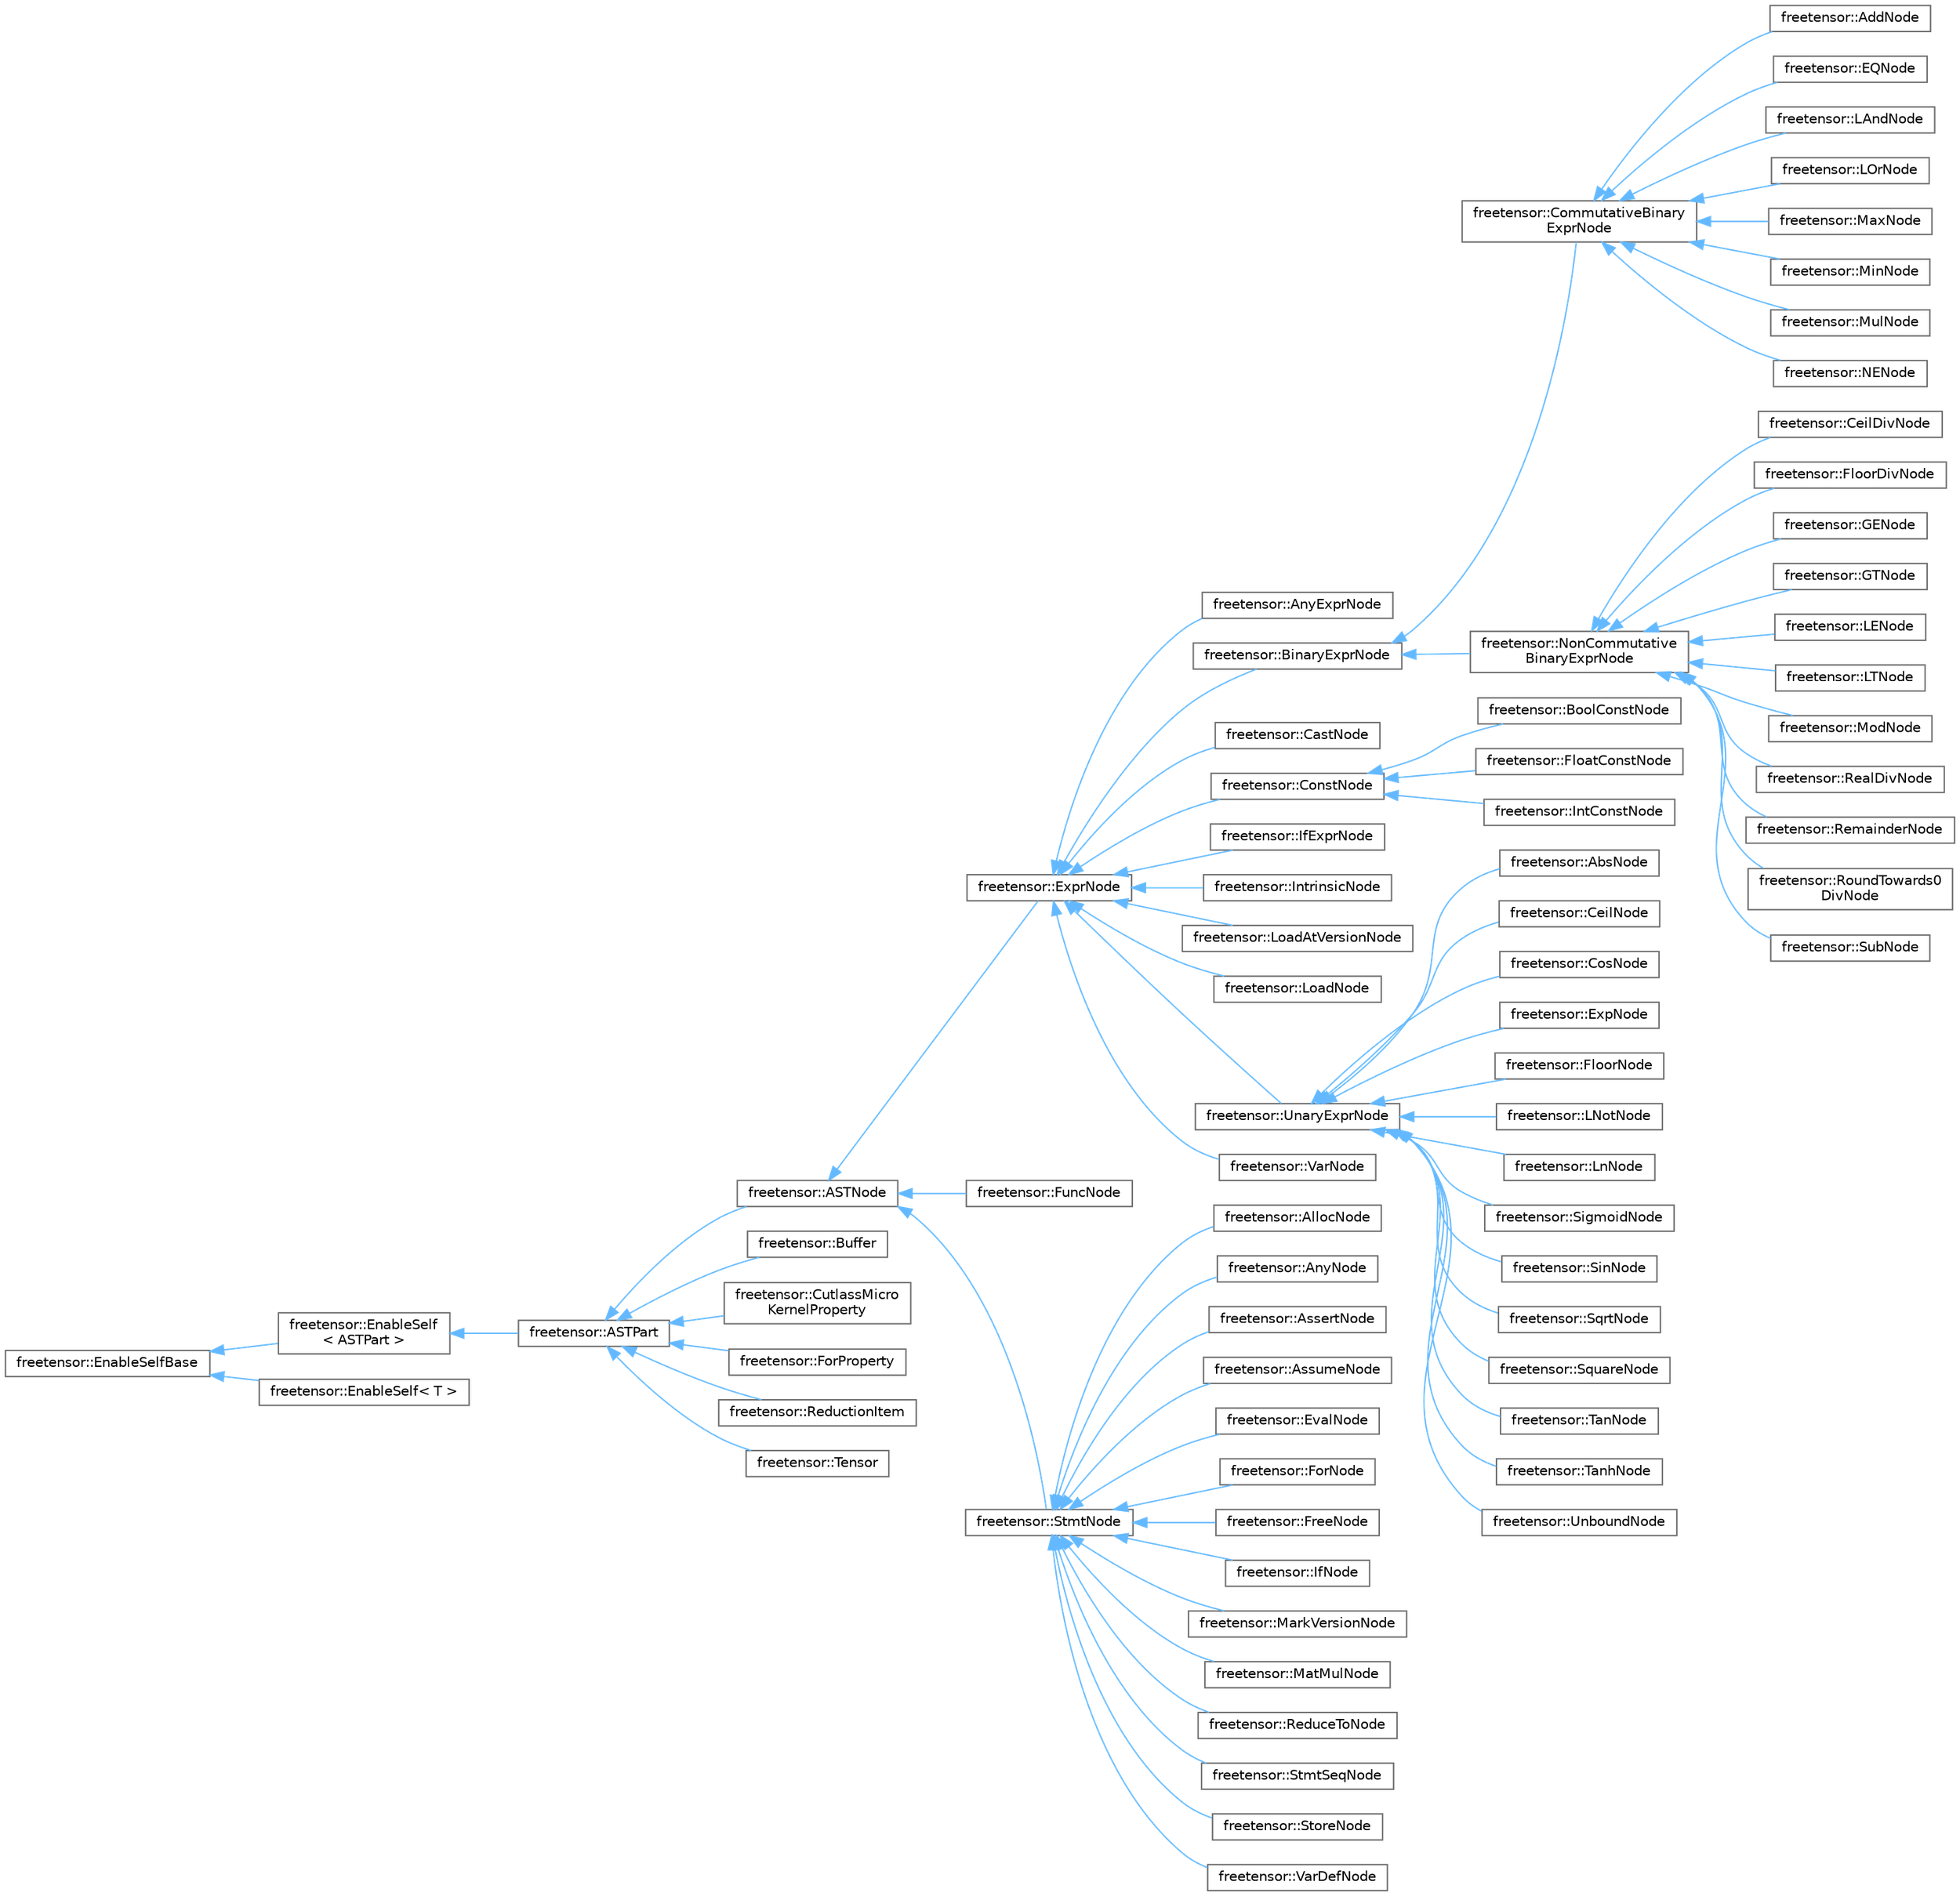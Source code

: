 digraph "Graphical Class Hierarchy"
{
 // LATEX_PDF_SIZE
  bgcolor="transparent";
  edge [fontname=Helvetica,fontsize=10,labelfontname=Helvetica,labelfontsize=10];
  node [fontname=Helvetica,fontsize=10,shape=box,height=0.2,width=0.4];
  rankdir="LR";
  Node0 [label="freetensor::EnableSelfBase",height=0.2,width=0.4,color="grey40", fillcolor="white", style="filled",URL="$classfreetensor_1_1EnableSelfBase.html",tooltip=" "];
  Node0 -> Node1 [dir="back",color="steelblue1",style="solid"];
  Node1 [label="freetensor::EnableSelf\l\< ASTPart \>",height=0.2,width=0.4,color="grey40", fillcolor="white", style="filled",URL="$classfreetensor_1_1EnableSelf.html",tooltip=" "];
  Node1 -> Node2 [dir="back",color="steelblue1",style="solid"];
  Node2 [label="freetensor::ASTPart",height=0.2,width=0.4,color="grey40", fillcolor="white", style="filled",URL="$classfreetensor_1_1ASTPart.html",tooltip=" "];
  Node2 -> Node3 [dir="back",color="steelblue1",style="solid"];
  Node3 [label="freetensor::ASTNode",height=0.2,width=0.4,color="grey40", fillcolor="white", style="filled",URL="$classfreetensor_1_1ASTNode.html",tooltip=" "];
  Node3 -> Node4 [dir="back",color="steelblue1",style="solid"];
  Node4 [label="freetensor::ExprNode",height=0.2,width=0.4,color="grey40", fillcolor="white", style="filled",URL="$classfreetensor_1_1ExprNode.html",tooltip=" "];
  Node4 -> Node5 [dir="back",color="steelblue1",style="solid"];
  Node5 [label="freetensor::AnyExprNode",height=0.2,width=0.4,color="grey40", fillcolor="white", style="filled",URL="$classfreetensor_1_1AnyExprNode.html",tooltip=" "];
  Node4 -> Node6 [dir="back",color="steelblue1",style="solid"];
  Node6 [label="freetensor::BinaryExprNode",height=0.2,width=0.4,color="grey40", fillcolor="white", style="filled",URL="$classfreetensor_1_1BinaryExprNode.html",tooltip=" "];
  Node6 -> Node7 [dir="back",color="steelblue1",style="solid"];
  Node7 [label="freetensor::CommutativeBinary\lExprNode",height=0.2,width=0.4,color="grey40", fillcolor="white", style="filled",URL="$classfreetensor_1_1CommutativeBinaryExprNode.html",tooltip=" "];
  Node7 -> Node8 [dir="back",color="steelblue1",style="solid"];
  Node8 [label="freetensor::AddNode",height=0.2,width=0.4,color="grey40", fillcolor="white", style="filled",URL="$classfreetensor_1_1AddNode.html",tooltip=" "];
  Node7 -> Node9 [dir="back",color="steelblue1",style="solid"];
  Node9 [label="freetensor::EQNode",height=0.2,width=0.4,color="grey40", fillcolor="white", style="filled",URL="$classfreetensor_1_1EQNode.html",tooltip=" "];
  Node7 -> Node10 [dir="back",color="steelblue1",style="solid"];
  Node10 [label="freetensor::LAndNode",height=0.2,width=0.4,color="grey40", fillcolor="white", style="filled",URL="$classfreetensor_1_1LAndNode.html",tooltip=" "];
  Node7 -> Node11 [dir="back",color="steelblue1",style="solid"];
  Node11 [label="freetensor::LOrNode",height=0.2,width=0.4,color="grey40", fillcolor="white", style="filled",URL="$classfreetensor_1_1LOrNode.html",tooltip=" "];
  Node7 -> Node12 [dir="back",color="steelblue1",style="solid"];
  Node12 [label="freetensor::MaxNode",height=0.2,width=0.4,color="grey40", fillcolor="white", style="filled",URL="$classfreetensor_1_1MaxNode.html",tooltip=" "];
  Node7 -> Node13 [dir="back",color="steelblue1",style="solid"];
  Node13 [label="freetensor::MinNode",height=0.2,width=0.4,color="grey40", fillcolor="white", style="filled",URL="$classfreetensor_1_1MinNode.html",tooltip=" "];
  Node7 -> Node14 [dir="back",color="steelblue1",style="solid"];
  Node14 [label="freetensor::MulNode",height=0.2,width=0.4,color="grey40", fillcolor="white", style="filled",URL="$classfreetensor_1_1MulNode.html",tooltip=" "];
  Node7 -> Node15 [dir="back",color="steelblue1",style="solid"];
  Node15 [label="freetensor::NENode",height=0.2,width=0.4,color="grey40", fillcolor="white", style="filled",URL="$classfreetensor_1_1NENode.html",tooltip=" "];
  Node6 -> Node16 [dir="back",color="steelblue1",style="solid"];
  Node16 [label="freetensor::NonCommutative\lBinaryExprNode",height=0.2,width=0.4,color="grey40", fillcolor="white", style="filled",URL="$classfreetensor_1_1NonCommutativeBinaryExprNode.html",tooltip=" "];
  Node16 -> Node17 [dir="back",color="steelblue1",style="solid"];
  Node17 [label="freetensor::CeilDivNode",height=0.2,width=0.4,color="grey40", fillcolor="white", style="filled",URL="$classfreetensor_1_1CeilDivNode.html",tooltip=" "];
  Node16 -> Node18 [dir="back",color="steelblue1",style="solid"];
  Node18 [label="freetensor::FloorDivNode",height=0.2,width=0.4,color="grey40", fillcolor="white", style="filled",URL="$classfreetensor_1_1FloorDivNode.html",tooltip=" "];
  Node16 -> Node19 [dir="back",color="steelblue1",style="solid"];
  Node19 [label="freetensor::GENode",height=0.2,width=0.4,color="grey40", fillcolor="white", style="filled",URL="$classfreetensor_1_1GENode.html",tooltip=" "];
  Node16 -> Node20 [dir="back",color="steelblue1",style="solid"];
  Node20 [label="freetensor::GTNode",height=0.2,width=0.4,color="grey40", fillcolor="white", style="filled",URL="$classfreetensor_1_1GTNode.html",tooltip=" "];
  Node16 -> Node21 [dir="back",color="steelblue1",style="solid"];
  Node21 [label="freetensor::LENode",height=0.2,width=0.4,color="grey40", fillcolor="white", style="filled",URL="$classfreetensor_1_1LENode.html",tooltip=" "];
  Node16 -> Node22 [dir="back",color="steelblue1",style="solid"];
  Node22 [label="freetensor::LTNode",height=0.2,width=0.4,color="grey40", fillcolor="white", style="filled",URL="$classfreetensor_1_1LTNode.html",tooltip=" "];
  Node16 -> Node23 [dir="back",color="steelblue1",style="solid"];
  Node23 [label="freetensor::ModNode",height=0.2,width=0.4,color="grey40", fillcolor="white", style="filled",URL="$classfreetensor_1_1ModNode.html",tooltip=" "];
  Node16 -> Node24 [dir="back",color="steelblue1",style="solid"];
  Node24 [label="freetensor::RealDivNode",height=0.2,width=0.4,color="grey40", fillcolor="white", style="filled",URL="$classfreetensor_1_1RealDivNode.html",tooltip=" "];
  Node16 -> Node25 [dir="back",color="steelblue1",style="solid"];
  Node25 [label="freetensor::RemainderNode",height=0.2,width=0.4,color="grey40", fillcolor="white", style="filled",URL="$classfreetensor_1_1RemainderNode.html",tooltip=" "];
  Node16 -> Node26 [dir="back",color="steelblue1",style="solid"];
  Node26 [label="freetensor::RoundTowards0\lDivNode",height=0.2,width=0.4,color="grey40", fillcolor="white", style="filled",URL="$classfreetensor_1_1RoundTowards0DivNode.html",tooltip=" "];
  Node16 -> Node27 [dir="back",color="steelblue1",style="solid"];
  Node27 [label="freetensor::SubNode",height=0.2,width=0.4,color="grey40", fillcolor="white", style="filled",URL="$classfreetensor_1_1SubNode.html",tooltip=" "];
  Node4 -> Node28 [dir="back",color="steelblue1",style="solid"];
  Node28 [label="freetensor::CastNode",height=0.2,width=0.4,color="grey40", fillcolor="white", style="filled",URL="$classfreetensor_1_1CastNode.html",tooltip=" "];
  Node4 -> Node29 [dir="back",color="steelblue1",style="solid"];
  Node29 [label="freetensor::ConstNode",height=0.2,width=0.4,color="grey40", fillcolor="white", style="filled",URL="$classfreetensor_1_1ConstNode.html",tooltip=" "];
  Node29 -> Node30 [dir="back",color="steelblue1",style="solid"];
  Node30 [label="freetensor::BoolConstNode",height=0.2,width=0.4,color="grey40", fillcolor="white", style="filled",URL="$classfreetensor_1_1BoolConstNode.html",tooltip=" "];
  Node29 -> Node31 [dir="back",color="steelblue1",style="solid"];
  Node31 [label="freetensor::FloatConstNode",height=0.2,width=0.4,color="grey40", fillcolor="white", style="filled",URL="$classfreetensor_1_1FloatConstNode.html",tooltip=" "];
  Node29 -> Node32 [dir="back",color="steelblue1",style="solid"];
  Node32 [label="freetensor::IntConstNode",height=0.2,width=0.4,color="grey40", fillcolor="white", style="filled",URL="$classfreetensor_1_1IntConstNode.html",tooltip=" "];
  Node4 -> Node33 [dir="back",color="steelblue1",style="solid"];
  Node33 [label="freetensor::IfExprNode",height=0.2,width=0.4,color="grey40", fillcolor="white", style="filled",URL="$classfreetensor_1_1IfExprNode.html",tooltip=" "];
  Node4 -> Node34 [dir="back",color="steelblue1",style="solid"];
  Node34 [label="freetensor::IntrinsicNode",height=0.2,width=0.4,color="grey40", fillcolor="white", style="filled",URL="$classfreetensor_1_1IntrinsicNode.html",tooltip=" "];
  Node4 -> Node35 [dir="back",color="steelblue1",style="solid"];
  Node35 [label="freetensor::LoadAtVersionNode",height=0.2,width=0.4,color="grey40", fillcolor="white", style="filled",URL="$classfreetensor_1_1LoadAtVersionNode.html",tooltip=" "];
  Node4 -> Node36 [dir="back",color="steelblue1",style="solid"];
  Node36 [label="freetensor::LoadNode",height=0.2,width=0.4,color="grey40", fillcolor="white", style="filled",URL="$classfreetensor_1_1LoadNode.html",tooltip=" "];
  Node4 -> Node37 [dir="back",color="steelblue1",style="solid"];
  Node37 [label="freetensor::UnaryExprNode",height=0.2,width=0.4,color="grey40", fillcolor="white", style="filled",URL="$classfreetensor_1_1UnaryExprNode.html",tooltip=" "];
  Node37 -> Node38 [dir="back",color="steelblue1",style="solid"];
  Node38 [label="freetensor::AbsNode",height=0.2,width=0.4,color="grey40", fillcolor="white", style="filled",URL="$classfreetensor_1_1AbsNode.html",tooltip=" "];
  Node37 -> Node39 [dir="back",color="steelblue1",style="solid"];
  Node39 [label="freetensor::CeilNode",height=0.2,width=0.4,color="grey40", fillcolor="white", style="filled",URL="$classfreetensor_1_1CeilNode.html",tooltip=" "];
  Node37 -> Node40 [dir="back",color="steelblue1",style="solid"];
  Node40 [label="freetensor::CosNode",height=0.2,width=0.4,color="grey40", fillcolor="white", style="filled",URL="$classfreetensor_1_1CosNode.html",tooltip=" "];
  Node37 -> Node41 [dir="back",color="steelblue1",style="solid"];
  Node41 [label="freetensor::ExpNode",height=0.2,width=0.4,color="grey40", fillcolor="white", style="filled",URL="$classfreetensor_1_1ExpNode.html",tooltip=" "];
  Node37 -> Node42 [dir="back",color="steelblue1",style="solid"];
  Node42 [label="freetensor::FloorNode",height=0.2,width=0.4,color="grey40", fillcolor="white", style="filled",URL="$classfreetensor_1_1FloorNode.html",tooltip=" "];
  Node37 -> Node43 [dir="back",color="steelblue1",style="solid"];
  Node43 [label="freetensor::LNotNode",height=0.2,width=0.4,color="grey40", fillcolor="white", style="filled",URL="$classfreetensor_1_1LNotNode.html",tooltip=" "];
  Node37 -> Node44 [dir="back",color="steelblue1",style="solid"];
  Node44 [label="freetensor::LnNode",height=0.2,width=0.4,color="grey40", fillcolor="white", style="filled",URL="$classfreetensor_1_1LnNode.html",tooltip=" "];
  Node37 -> Node45 [dir="back",color="steelblue1",style="solid"];
  Node45 [label="freetensor::SigmoidNode",height=0.2,width=0.4,color="grey40", fillcolor="white", style="filled",URL="$classfreetensor_1_1SigmoidNode.html",tooltip=" "];
  Node37 -> Node46 [dir="back",color="steelblue1",style="solid"];
  Node46 [label="freetensor::SinNode",height=0.2,width=0.4,color="grey40", fillcolor="white", style="filled",URL="$classfreetensor_1_1SinNode.html",tooltip=" "];
  Node37 -> Node47 [dir="back",color="steelblue1",style="solid"];
  Node47 [label="freetensor::SqrtNode",height=0.2,width=0.4,color="grey40", fillcolor="white", style="filled",URL="$classfreetensor_1_1SqrtNode.html",tooltip=" "];
  Node37 -> Node48 [dir="back",color="steelblue1",style="solid"];
  Node48 [label="freetensor::SquareNode",height=0.2,width=0.4,color="grey40", fillcolor="white", style="filled",URL="$classfreetensor_1_1SquareNode.html",tooltip=" "];
  Node37 -> Node49 [dir="back",color="steelblue1",style="solid"];
  Node49 [label="freetensor::TanNode",height=0.2,width=0.4,color="grey40", fillcolor="white", style="filled",URL="$classfreetensor_1_1TanNode.html",tooltip=" "];
  Node37 -> Node50 [dir="back",color="steelblue1",style="solid"];
  Node50 [label="freetensor::TanhNode",height=0.2,width=0.4,color="grey40", fillcolor="white", style="filled",URL="$classfreetensor_1_1TanhNode.html",tooltip=" "];
  Node37 -> Node51 [dir="back",color="steelblue1",style="solid"];
  Node51 [label="freetensor::UnboundNode",height=0.2,width=0.4,color="grey40", fillcolor="white", style="filled",URL="$classfreetensor_1_1UnboundNode.html",tooltip=" "];
  Node4 -> Node52 [dir="back",color="steelblue1",style="solid"];
  Node52 [label="freetensor::VarNode",height=0.2,width=0.4,color="grey40", fillcolor="white", style="filled",URL="$classfreetensor_1_1VarNode.html",tooltip=" "];
  Node3 -> Node53 [dir="back",color="steelblue1",style="solid"];
  Node53 [label="freetensor::FuncNode",height=0.2,width=0.4,color="grey40", fillcolor="white", style="filled",URL="$classfreetensor_1_1FuncNode.html",tooltip=" "];
  Node3 -> Node54 [dir="back",color="steelblue1",style="solid"];
  Node54 [label="freetensor::StmtNode",height=0.2,width=0.4,color="grey40", fillcolor="white", style="filled",URL="$classfreetensor_1_1StmtNode.html",tooltip=" "];
  Node54 -> Node55 [dir="back",color="steelblue1",style="solid"];
  Node55 [label="freetensor::AllocNode",height=0.2,width=0.4,color="grey40", fillcolor="white", style="filled",URL="$classfreetensor_1_1AllocNode.html",tooltip=" "];
  Node54 -> Node56 [dir="back",color="steelblue1",style="solid"];
  Node56 [label="freetensor::AnyNode",height=0.2,width=0.4,color="grey40", fillcolor="white", style="filled",URL="$classfreetensor_1_1AnyNode.html",tooltip=" "];
  Node54 -> Node57 [dir="back",color="steelblue1",style="solid"];
  Node57 [label="freetensor::AssertNode",height=0.2,width=0.4,color="grey40", fillcolor="white", style="filled",URL="$classfreetensor_1_1AssertNode.html",tooltip=" "];
  Node54 -> Node58 [dir="back",color="steelblue1",style="solid"];
  Node58 [label="freetensor::AssumeNode",height=0.2,width=0.4,color="grey40", fillcolor="white", style="filled",URL="$classfreetensor_1_1AssumeNode.html",tooltip=" "];
  Node54 -> Node59 [dir="back",color="steelblue1",style="solid"];
  Node59 [label="freetensor::EvalNode",height=0.2,width=0.4,color="grey40", fillcolor="white", style="filled",URL="$classfreetensor_1_1EvalNode.html",tooltip=" "];
  Node54 -> Node60 [dir="back",color="steelblue1",style="solid"];
  Node60 [label="freetensor::ForNode",height=0.2,width=0.4,color="grey40", fillcolor="white", style="filled",URL="$classfreetensor_1_1ForNode.html",tooltip=" "];
  Node54 -> Node61 [dir="back",color="steelblue1",style="solid"];
  Node61 [label="freetensor::FreeNode",height=0.2,width=0.4,color="grey40", fillcolor="white", style="filled",URL="$classfreetensor_1_1FreeNode.html",tooltip=" "];
  Node54 -> Node62 [dir="back",color="steelblue1",style="solid"];
  Node62 [label="freetensor::IfNode",height=0.2,width=0.4,color="grey40", fillcolor="white", style="filled",URL="$classfreetensor_1_1IfNode.html",tooltip=" "];
  Node54 -> Node63 [dir="back",color="steelblue1",style="solid"];
  Node63 [label="freetensor::MarkVersionNode",height=0.2,width=0.4,color="grey40", fillcolor="white", style="filled",URL="$classfreetensor_1_1MarkVersionNode.html",tooltip=" "];
  Node54 -> Node64 [dir="back",color="steelblue1",style="solid"];
  Node64 [label="freetensor::MatMulNode",height=0.2,width=0.4,color="grey40", fillcolor="white", style="filled",URL="$classfreetensor_1_1MatMulNode.html",tooltip=" "];
  Node54 -> Node65 [dir="back",color="steelblue1",style="solid"];
  Node65 [label="freetensor::ReduceToNode",height=0.2,width=0.4,color="grey40", fillcolor="white", style="filled",URL="$classfreetensor_1_1ReduceToNode.html",tooltip=" "];
  Node54 -> Node66 [dir="back",color="steelblue1",style="solid"];
  Node66 [label="freetensor::StmtSeqNode",height=0.2,width=0.4,color="grey40", fillcolor="white", style="filled",URL="$classfreetensor_1_1StmtSeqNode.html",tooltip=" "];
  Node54 -> Node67 [dir="back",color="steelblue1",style="solid"];
  Node67 [label="freetensor::StoreNode",height=0.2,width=0.4,color="grey40", fillcolor="white", style="filled",URL="$classfreetensor_1_1StoreNode.html",tooltip=" "];
  Node54 -> Node68 [dir="back",color="steelblue1",style="solid"];
  Node68 [label="freetensor::VarDefNode",height=0.2,width=0.4,color="grey40", fillcolor="white", style="filled",URL="$classfreetensor_1_1VarDefNode.html",tooltip=" "];
  Node2 -> Node69 [dir="back",color="steelblue1",style="solid"];
  Node69 [label="freetensor::Buffer",height=0.2,width=0.4,color="grey40", fillcolor="white", style="filled",URL="$classfreetensor_1_1Buffer.html",tooltip=" "];
  Node2 -> Node70 [dir="back",color="steelblue1",style="solid"];
  Node70 [label="freetensor::CutlassMicro\lKernelProperty",height=0.2,width=0.4,color="grey40", fillcolor="white", style="filled",URL="$structfreetensor_1_1CutlassMicroKernelProperty.html",tooltip=" "];
  Node2 -> Node71 [dir="back",color="steelblue1",style="solid"];
  Node71 [label="freetensor::ForProperty",height=0.2,width=0.4,color="grey40", fillcolor="white", style="filled",URL="$structfreetensor_1_1ForProperty.html",tooltip=" "];
  Node2 -> Node72 [dir="back",color="steelblue1",style="solid"];
  Node72 [label="freetensor::ReductionItem",height=0.2,width=0.4,color="grey40", fillcolor="white", style="filled",URL="$structfreetensor_1_1ReductionItem.html",tooltip=" "];
  Node2 -> Node73 [dir="back",color="steelblue1",style="solid"];
  Node73 [label="freetensor::Tensor",height=0.2,width=0.4,color="grey40", fillcolor="white", style="filled",URL="$classfreetensor_1_1Tensor.html",tooltip=" "];
  Node0 -> Node74 [dir="back",color="steelblue1",style="solid"];
  Node74 [label="freetensor::EnableSelf\< T \>",height=0.2,width=0.4,color="grey40", fillcolor="white", style="filled",URL="$classfreetensor_1_1EnableSelf.html",tooltip=" "];
}
